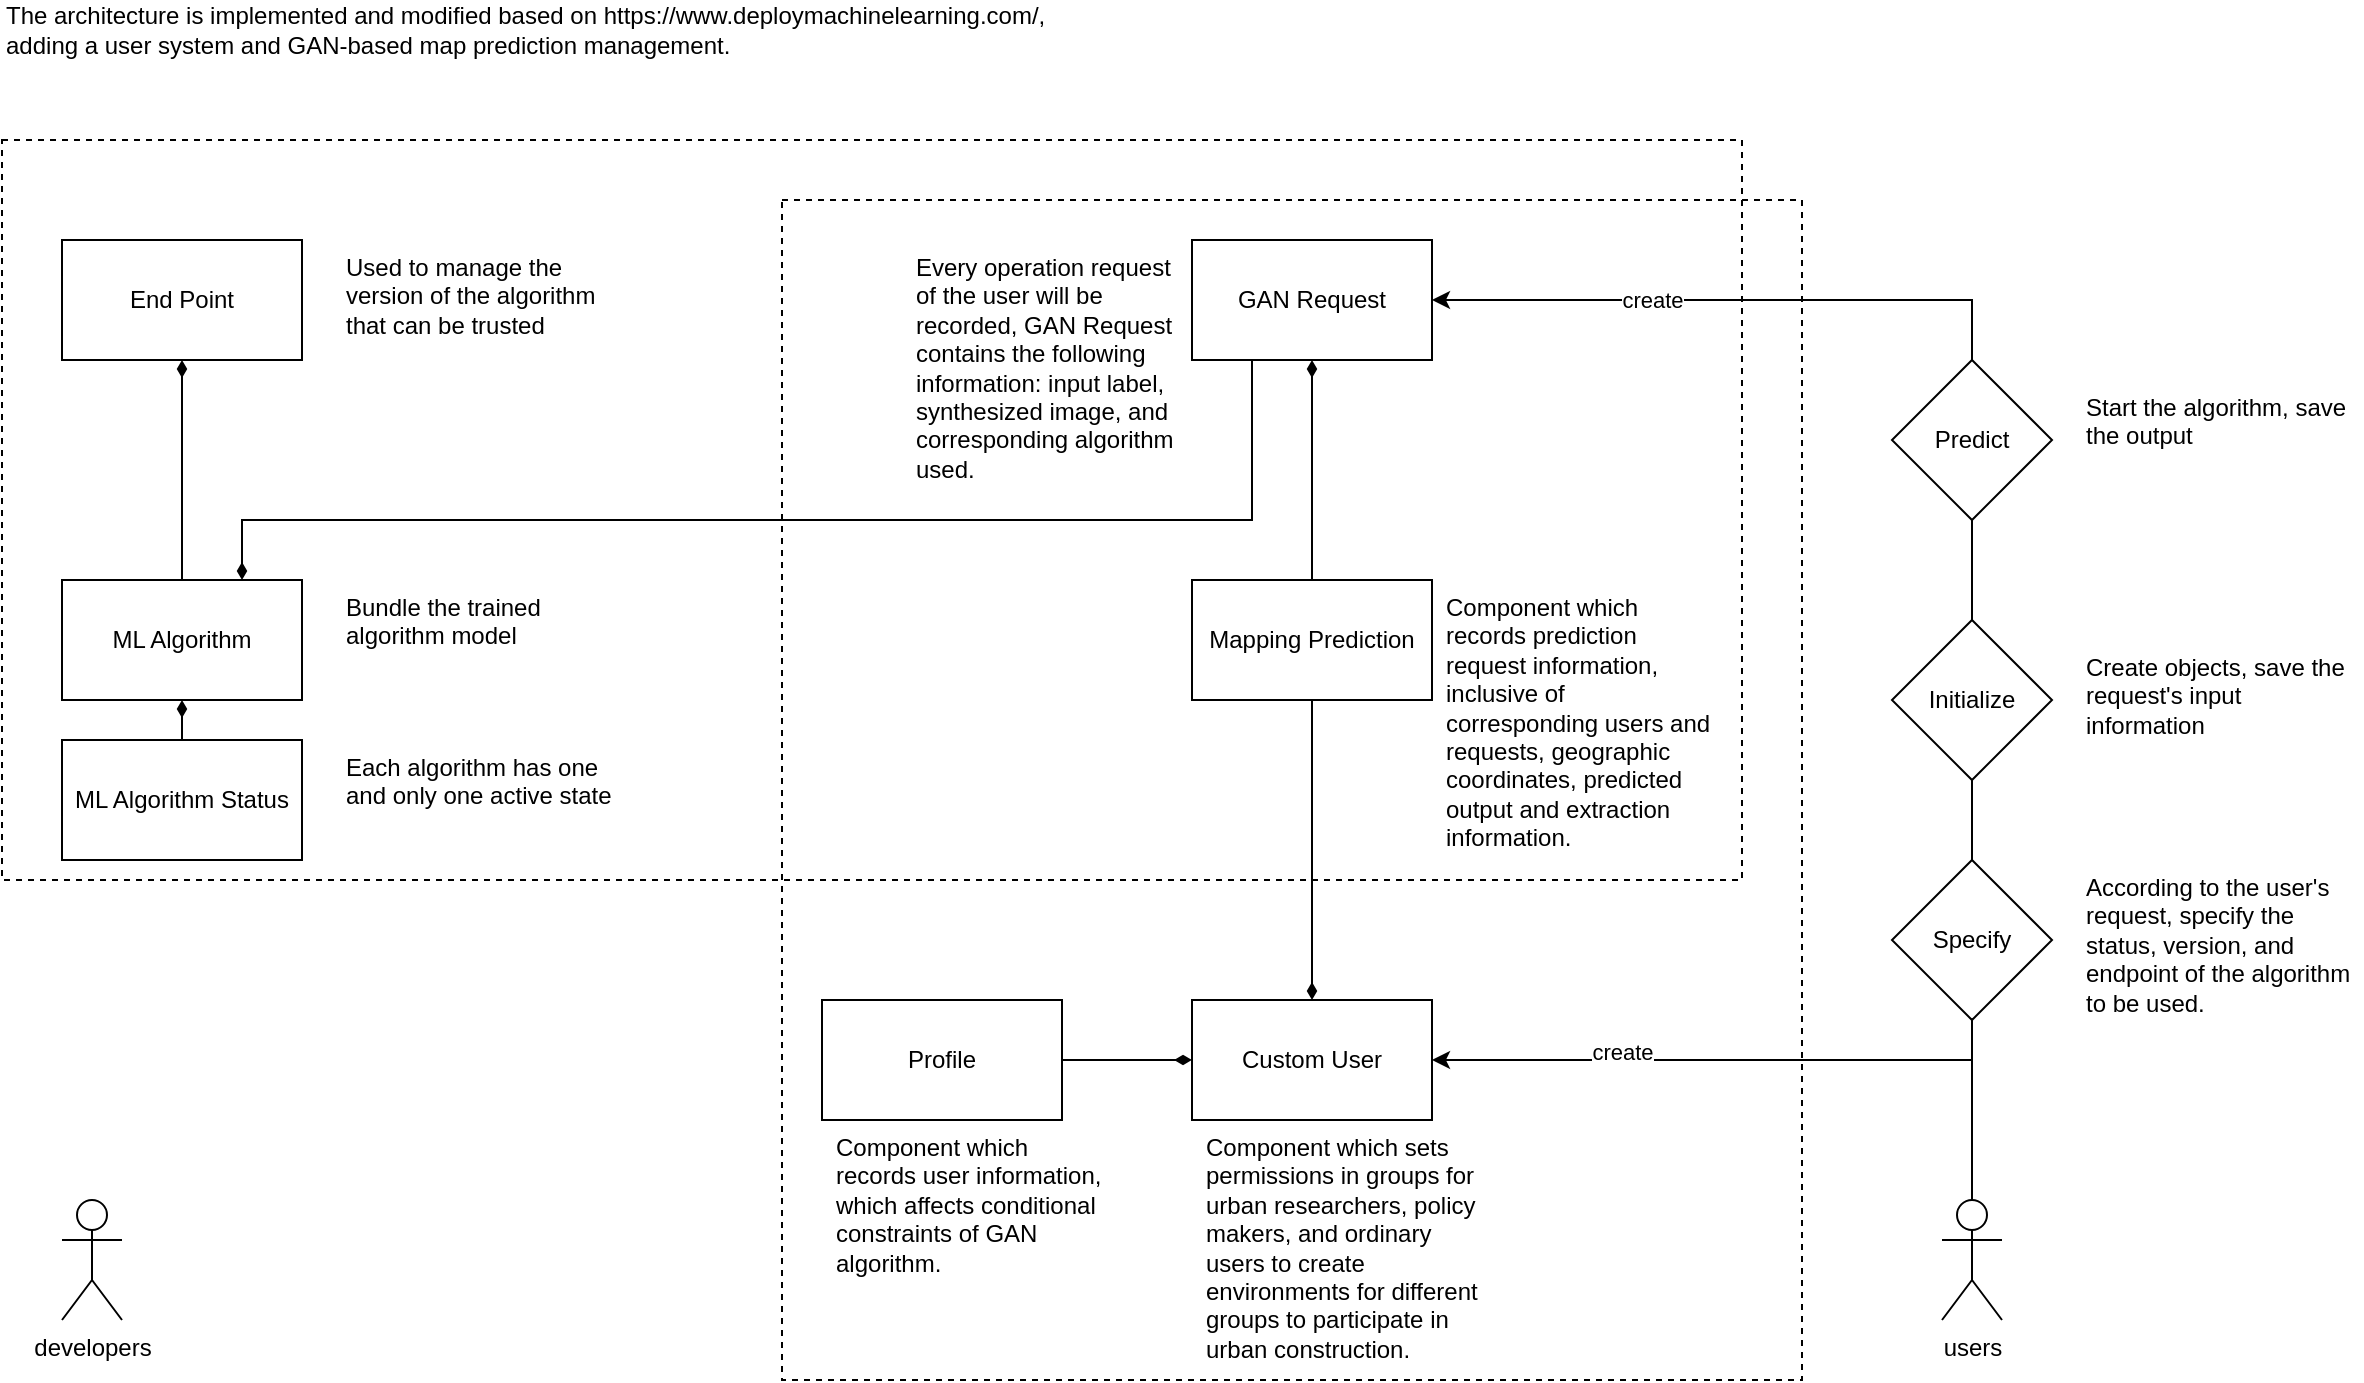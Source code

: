 <mxfile version="14.7.3" type="github">
  <diagram id="8oiFQwh7EYD4VP7LvUy2" name="Page-1">
    <mxGraphModel dx="1627" dy="980" grid="1" gridSize="10" guides="1" tooltips="1" connect="1" arrows="1" fold="1" page="1" pageScale="1" pageWidth="850" pageHeight="1100" math="0" shadow="0">
      <root>
        <mxCell id="0" />
        <mxCell id="1" parent="0" />
        <mxCell id="scqn5qoiFc7yp6WjG8HU-2" value="End Point" style="rounded=0;whiteSpace=wrap;html=1;align=center;verticalAlign=middle;" vertex="1" parent="1">
          <mxGeometry x="300" y="390" width="120" height="60" as="geometry" />
        </mxCell>
        <mxCell id="scqn5qoiFc7yp6WjG8HU-3" value="ML Algorithm" style="rounded=0;whiteSpace=wrap;html=1;align=center;verticalAlign=middle;" vertex="1" parent="1">
          <mxGeometry x="300" y="560" width="120" height="60" as="geometry" />
        </mxCell>
        <mxCell id="scqn5qoiFc7yp6WjG8HU-4" value="ML Algorithm Status" style="rounded=0;whiteSpace=wrap;html=1;align=center;verticalAlign=middle;" vertex="1" parent="1">
          <mxGeometry x="300" y="640" width="120" height="60" as="geometry" />
        </mxCell>
        <mxCell id="scqn5qoiFc7yp6WjG8HU-31" style="edgeStyle=orthogonalEdgeStyle;rounded=0;orthogonalLoop=1;jettySize=auto;html=1;exitX=0.25;exitY=1;exitDx=0;exitDy=0;entryX=0.75;entryY=0;entryDx=0;entryDy=0;startArrow=none;startFill=0;endArrow=diamondThin;endFill=1;" edge="1" parent="1" source="scqn5qoiFc7yp6WjG8HU-6" target="scqn5qoiFc7yp6WjG8HU-3">
          <mxGeometry relative="1" as="geometry">
            <Array as="points">
              <mxPoint x="895" y="530" />
              <mxPoint x="390" y="530" />
            </Array>
          </mxGeometry>
        </mxCell>
        <mxCell id="scqn5qoiFc7yp6WjG8HU-9" value="The architecture is implemented and modified based on https://www.deploymachinelearning.com/, &lt;br&gt;adding a user system and GAN-based map prediction management." style="text;html=1;align=left;verticalAlign=middle;resizable=0;points=[];autosize=1;strokeColor=none;" vertex="1" parent="1">
          <mxGeometry x="270" y="270" width="540" height="30" as="geometry" />
        </mxCell>
        <mxCell id="scqn5qoiFc7yp6WjG8HU-15" style="edgeStyle=orthogonalEdgeStyle;rounded=0;orthogonalLoop=1;jettySize=auto;html=1;exitX=0.5;exitY=0;exitDx=0;exitDy=0;exitPerimeter=0;entryX=1;entryY=0.5;entryDx=0;entryDy=0;" edge="1" parent="1" source="scqn5qoiFc7yp6WjG8HU-10" target="scqn5qoiFc7yp6WjG8HU-12">
          <mxGeometry relative="1" as="geometry" />
        </mxCell>
        <mxCell id="scqn5qoiFc7yp6WjG8HU-22" value="create" style="edgeLabel;html=1;align=center;verticalAlign=middle;resizable=0;points=[];" vertex="1" connectable="0" parent="scqn5qoiFc7yp6WjG8HU-15">
          <mxGeometry x="0.408" y="-4" relative="1" as="geometry">
            <mxPoint x="-6" as="offset" />
          </mxGeometry>
        </mxCell>
        <mxCell id="scqn5qoiFc7yp6WjG8HU-10" value="users" style="shape=umlActor;verticalLabelPosition=bottom;verticalAlign=top;html=1;outlineConnect=0;" vertex="1" parent="1">
          <mxGeometry x="1240" y="870" width="30" height="60" as="geometry" />
        </mxCell>
        <mxCell id="scqn5qoiFc7yp6WjG8HU-11" value="developers" style="shape=umlActor;verticalLabelPosition=bottom;verticalAlign=top;html=1;outlineConnect=0;" vertex="1" parent="1">
          <mxGeometry x="300" y="870" width="30" height="60" as="geometry" />
        </mxCell>
        <mxCell id="scqn5qoiFc7yp6WjG8HU-14" value="" style="endArrow=diamondThin;html=1;entryX=0;entryY=0.5;entryDx=0;entryDy=0;exitX=1;exitY=0.5;exitDx=0;exitDy=0;startArrow=none;startFill=0;endFill=1;" edge="1" parent="1" source="scqn5qoiFc7yp6WjG8HU-13" target="scqn5qoiFc7yp6WjG8HU-12">
          <mxGeometry width="50" height="50" relative="1" as="geometry">
            <mxPoint x="730" y="580" as="sourcePoint" />
            <mxPoint x="780" y="530" as="targetPoint" />
          </mxGeometry>
        </mxCell>
        <mxCell id="scqn5qoiFc7yp6WjG8HU-20" value="" style="group" vertex="1" connectable="0" parent="1">
          <mxGeometry x="680" y="770" width="140" height="80" as="geometry" />
        </mxCell>
        <mxCell id="scqn5qoiFc7yp6WjG8HU-13" value="Profile" style="rounded=0;whiteSpace=wrap;html=1;align=center;verticalAlign=middle;" vertex="1" parent="scqn5qoiFc7yp6WjG8HU-20">
          <mxGeometry width="120" height="60" as="geometry" />
        </mxCell>
        <mxCell id="scqn5qoiFc7yp6WjG8HU-19" value="Component which records user information, which affects conditional constraints of GAN algorithm." style="text;html=1;strokeColor=none;fillColor=none;align=left;verticalAlign=top;whiteSpace=wrap;rounded=0;" vertex="1" parent="scqn5qoiFc7yp6WjG8HU-20">
          <mxGeometry x="5" y="60" width="140" height="20" as="geometry" />
        </mxCell>
        <mxCell id="scqn5qoiFc7yp6WjG8HU-23" value="" style="group" vertex="1" connectable="0" parent="1">
          <mxGeometry x="865" y="770" width="140" height="80" as="geometry" />
        </mxCell>
        <mxCell id="scqn5qoiFc7yp6WjG8HU-12" value="Custom User" style="rounded=0;whiteSpace=wrap;html=1;align=center;verticalAlign=middle;" vertex="1" parent="scqn5qoiFc7yp6WjG8HU-23">
          <mxGeometry width="120" height="60" as="geometry" />
        </mxCell>
        <mxCell id="scqn5qoiFc7yp6WjG8HU-21" value="Component which sets permissions in groups for urban researchers, policy makers, and ordinary users to create environments for different groups to participate in urban construction." style="text;html=1;strokeColor=none;fillColor=none;align=left;verticalAlign=top;whiteSpace=wrap;rounded=0;" vertex="1" parent="scqn5qoiFc7yp6WjG8HU-23">
          <mxGeometry x="5" y="60" width="140" height="20" as="geometry" />
        </mxCell>
        <mxCell id="scqn5qoiFc7yp6WjG8HU-24" value="" style="endArrow=none;html=1;entryX=0.5;entryY=1;entryDx=0;entryDy=0;startArrow=diamondThin;startFill=1;" edge="1" parent="1" source="scqn5qoiFc7yp6WjG8HU-12" target="scqn5qoiFc7yp6WjG8HU-1">
          <mxGeometry width="50" height="50" relative="1" as="geometry">
            <mxPoint x="680" y="770" as="sourcePoint" />
            <mxPoint x="730" y="720" as="targetPoint" />
          </mxGeometry>
        </mxCell>
        <mxCell id="scqn5qoiFc7yp6WjG8HU-25" value="" style="endArrow=none;html=1;startArrow=diamondThin;startFill=1;exitX=0.5;exitY=1;exitDx=0;exitDy=0;" edge="1" parent="1" source="scqn5qoiFc7yp6WjG8HU-6" target="scqn5qoiFc7yp6WjG8HU-1">
          <mxGeometry width="50" height="50" relative="1" as="geometry">
            <mxPoint x="935" y="730" as="sourcePoint" />
            <mxPoint x="935" y="660" as="targetPoint" />
          </mxGeometry>
        </mxCell>
        <mxCell id="scqn5qoiFc7yp6WjG8HU-26" style="edgeStyle=orthogonalEdgeStyle;rounded=0;orthogonalLoop=1;jettySize=auto;html=1;exitX=0.5;exitY=0;exitDx=0;exitDy=0;exitPerimeter=0;entryX=1;entryY=0.5;entryDx=0;entryDy=0;" edge="1" parent="1" source="scqn5qoiFc7yp6WjG8HU-10" target="scqn5qoiFc7yp6WjG8HU-6">
          <mxGeometry relative="1" as="geometry">
            <mxPoint x="1265.0" y="830" as="sourcePoint" />
            <mxPoint x="995.0" y="760" as="targetPoint" />
          </mxGeometry>
        </mxCell>
        <mxCell id="scqn5qoiFc7yp6WjG8HU-27" value="create" style="edgeLabel;html=1;align=center;verticalAlign=middle;resizable=0;points=[];" vertex="1" connectable="0" parent="scqn5qoiFc7yp6WjG8HU-26">
          <mxGeometry x="0.408" y="-4" relative="1" as="geometry">
            <mxPoint x="-103" y="4" as="offset" />
          </mxGeometry>
        </mxCell>
        <mxCell id="scqn5qoiFc7yp6WjG8HU-33" value="" style="endArrow=none;html=1;startArrow=diamondThin;startFill=1;exitX=0.5;exitY=1;exitDx=0;exitDy=0;entryX=0.5;entryY=0;entryDx=0;entryDy=0;" edge="1" parent="1" source="scqn5qoiFc7yp6WjG8HU-2" target="scqn5qoiFc7yp6WjG8HU-3">
          <mxGeometry width="50" height="50" relative="1" as="geometry">
            <mxPoint x="430" y="600" as="sourcePoint" />
            <mxPoint x="500" y="600" as="targetPoint" />
          </mxGeometry>
        </mxCell>
        <mxCell id="scqn5qoiFc7yp6WjG8HU-34" value="" style="endArrow=none;html=1;startArrow=diamondThin;startFill=1;exitX=0.5;exitY=1;exitDx=0;exitDy=0;entryX=0.5;entryY=0;entryDx=0;entryDy=0;" edge="1" parent="1" source="scqn5qoiFc7yp6WjG8HU-3" target="scqn5qoiFc7yp6WjG8HU-4">
          <mxGeometry width="50" height="50" relative="1" as="geometry">
            <mxPoint x="370" y="460" as="sourcePoint" />
            <mxPoint x="370" y="570" as="targetPoint" />
          </mxGeometry>
        </mxCell>
        <mxCell id="scqn5qoiFc7yp6WjG8HU-35" value="Used to manage the version of the algorithm that can be trusted" style="text;html=1;strokeColor=none;fillColor=none;align=left;verticalAlign=top;whiteSpace=wrap;rounded=0;" vertex="1" parent="1">
          <mxGeometry x="440" y="390" width="140" height="20" as="geometry" />
        </mxCell>
        <mxCell id="scqn5qoiFc7yp6WjG8HU-36" value="" style="group" vertex="1" connectable="0" parent="1">
          <mxGeometry x="725" y="390" width="260" height="60" as="geometry" />
        </mxCell>
        <mxCell id="scqn5qoiFc7yp6WjG8HU-6" value="GAN Request" style="rounded=0;whiteSpace=wrap;html=1;align=center;verticalAlign=middle;" vertex="1" parent="scqn5qoiFc7yp6WjG8HU-36">
          <mxGeometry x="140" width="120" height="60" as="geometry" />
        </mxCell>
        <mxCell id="scqn5qoiFc7yp6WjG8HU-29" value="Every operation request of the user will be recorded, GAN Request contains the following information: input label, synthesized image, and corresponding algorithm used." style="text;html=1;strokeColor=none;fillColor=none;align=left;verticalAlign=top;whiteSpace=wrap;rounded=0;" vertex="1" parent="scqn5qoiFc7yp6WjG8HU-36">
          <mxGeometry width="140" height="20" as="geometry" />
        </mxCell>
        <mxCell id="scqn5qoiFc7yp6WjG8HU-37" value="" style="group" vertex="1" connectable="0" parent="1">
          <mxGeometry x="865" y="560" width="265" height="60" as="geometry" />
        </mxCell>
        <mxCell id="scqn5qoiFc7yp6WjG8HU-1" value="Mapping Prediction" style="rounded=0;whiteSpace=wrap;html=1;align=center;verticalAlign=middle;" vertex="1" parent="scqn5qoiFc7yp6WjG8HU-37">
          <mxGeometry width="120" height="60" as="geometry" />
        </mxCell>
        <mxCell id="scqn5qoiFc7yp6WjG8HU-28" value="Component which records prediction request information,&amp;nbsp; inclusive of corresponding users and requests, geographic coordinates, predicted output and extraction information." style="text;html=1;strokeColor=none;fillColor=none;align=left;verticalAlign=top;whiteSpace=wrap;rounded=0;" vertex="1" parent="scqn5qoiFc7yp6WjG8HU-37">
          <mxGeometry x="125" width="140" height="20" as="geometry" />
        </mxCell>
        <mxCell id="scqn5qoiFc7yp6WjG8HU-39" value="Bundle the trained algorithm model" style="text;html=1;strokeColor=none;fillColor=none;align=left;verticalAlign=top;whiteSpace=wrap;rounded=0;" vertex="1" parent="1">
          <mxGeometry x="440" y="560" width="140" height="20" as="geometry" />
        </mxCell>
        <mxCell id="scqn5qoiFc7yp6WjG8HU-40" value="Each algorithm has one and only one active state" style="text;html=1;strokeColor=none;fillColor=none;align=left;verticalAlign=top;whiteSpace=wrap;rounded=0;" vertex="1" parent="1">
          <mxGeometry x="440" y="640" width="140" height="20" as="geometry" />
        </mxCell>
        <mxCell id="scqn5qoiFc7yp6WjG8HU-41" value="Specify" style="rhombus;whiteSpace=wrap;html=1;align=center;verticalAlign=middle;" vertex="1" parent="1">
          <mxGeometry x="1215" y="700" width="80" height="80" as="geometry" />
        </mxCell>
        <mxCell id="scqn5qoiFc7yp6WjG8HU-42" value="According to the user&#39;s request, specify the status, version, and endpoint of the algorithm to be used." style="text;html=1;strokeColor=none;fillColor=none;align=left;verticalAlign=top;whiteSpace=wrap;rounded=0;" vertex="1" parent="1">
          <mxGeometry x="1310" y="700" width="140" height="20" as="geometry" />
        </mxCell>
        <mxCell id="scqn5qoiFc7yp6WjG8HU-46" value="" style="rounded=0;whiteSpace=wrap;html=1;align=center;verticalAlign=middle;fillColor=none;dashed=1;" vertex="1" parent="1">
          <mxGeometry x="270" y="340" width="870" height="370" as="geometry" />
        </mxCell>
        <mxCell id="scqn5qoiFc7yp6WjG8HU-47" value="" style="rounded=0;whiteSpace=wrap;html=1;align=center;verticalAlign=middle;fillColor=none;dashed=1;" vertex="1" parent="1">
          <mxGeometry x="660" y="370" width="510" height="590" as="geometry" />
        </mxCell>
        <mxCell id="scqn5qoiFc7yp6WjG8HU-49" value="Initialize" style="rhombus;whiteSpace=wrap;html=1;align=center;verticalAlign=middle;" vertex="1" parent="1">
          <mxGeometry x="1215" y="580" width="80" height="80" as="geometry" />
        </mxCell>
        <mxCell id="scqn5qoiFc7yp6WjG8HU-50" value="Predict" style="rhombus;whiteSpace=wrap;html=1;align=center;verticalAlign=middle;" vertex="1" parent="1">
          <mxGeometry x="1215" y="450" width="80" height="80" as="geometry" />
        </mxCell>
        <mxCell id="scqn5qoiFc7yp6WjG8HU-51" value="Create objects, save the request&#39;s input information" style="text;html=1;strokeColor=none;fillColor=none;align=left;verticalAlign=top;whiteSpace=wrap;rounded=0;" vertex="1" parent="1">
          <mxGeometry x="1310" y="590" width="140" height="20" as="geometry" />
        </mxCell>
        <mxCell id="scqn5qoiFc7yp6WjG8HU-52" value="Start the algorithm, save the output" style="text;html=1;strokeColor=none;fillColor=none;align=left;verticalAlign=top;whiteSpace=wrap;rounded=0;" vertex="1" parent="1">
          <mxGeometry x="1310" y="460" width="140" height="20" as="geometry" />
        </mxCell>
      </root>
    </mxGraphModel>
  </diagram>
</mxfile>
